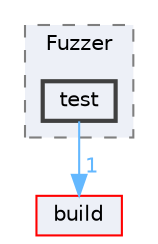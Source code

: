 digraph "C:/Dev/ezRPC/RPC/json/tests/thirdparty/Fuzzer/test"
{
 // LATEX_PDF_SIZE
  bgcolor="transparent";
  edge [fontname=Helvetica,fontsize=10,labelfontname=Helvetica,labelfontsize=10];
  node [fontname=Helvetica,fontsize=10,shape=box,height=0.2,width=0.4];
  compound=true
  subgraph clusterdir_3b39350c6d8c8892dc81c9b5f9029ea0 {
    graph [ bgcolor="#edf0f7", pencolor="grey50", label="Fuzzer", fontname=Helvetica,fontsize=10 style="filled,dashed", URL="dir_3b39350c6d8c8892dc81c9b5f9029ea0.html",tooltip=""]
  dir_afe2ba740dbd90589a452a7b5d88b15b [label="test", fillcolor="#edf0f7", color="grey25", style="filled,bold", URL="dir_afe2ba740dbd90589a452a7b5d88b15b.html",tooltip=""];
  }
  dir_4fef79e7177ba769987a8da36c892c5f [label="build", fillcolor="#edf0f7", color="red", style="filled", URL="dir_4fef79e7177ba769987a8da36c892c5f.html",tooltip=""];
  dir_afe2ba740dbd90589a452a7b5d88b15b->dir_4fef79e7177ba769987a8da36c892c5f [headlabel="1", labeldistance=1.5 headhref="dir_000106_000010.html" href="dir_000106_000010.html" color="steelblue1" fontcolor="steelblue1"];
}
